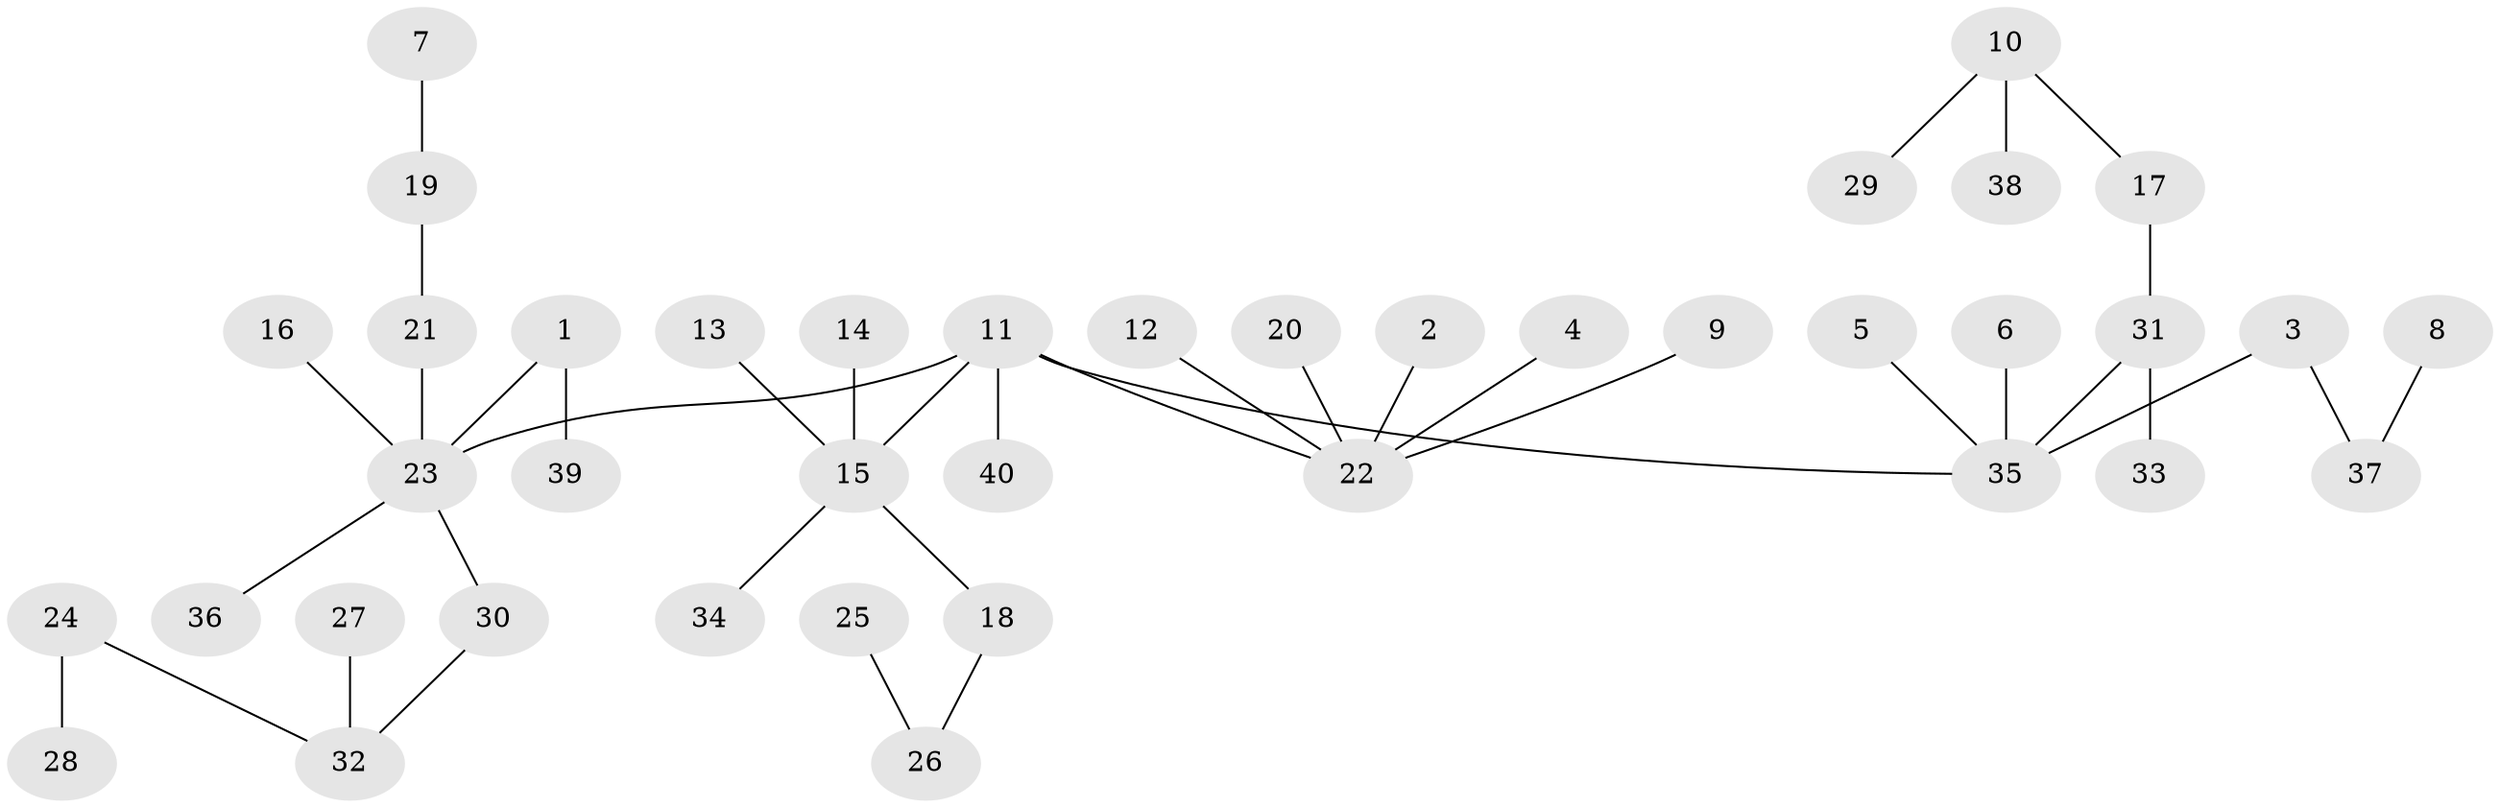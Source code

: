 // original degree distribution, {4: 0.07575757575757576, 9: 0.007575757575757576, 6: 0.015151515151515152, 5: 0.022727272727272728, 7: 0.007575757575757576, 2: 0.25757575757575757, 3: 0.11363636363636363, 1: 0.5}
// Generated by graph-tools (version 1.1) at 2025/37/03/04/25 23:37:20]
// undirected, 40 vertices, 39 edges
graph export_dot {
  node [color=gray90,style=filled];
  1;
  2;
  3;
  4;
  5;
  6;
  7;
  8;
  9;
  10;
  11;
  12;
  13;
  14;
  15;
  16;
  17;
  18;
  19;
  20;
  21;
  22;
  23;
  24;
  25;
  26;
  27;
  28;
  29;
  30;
  31;
  32;
  33;
  34;
  35;
  36;
  37;
  38;
  39;
  40;
  1 -- 23 [weight=1.0];
  1 -- 39 [weight=1.0];
  2 -- 22 [weight=1.0];
  3 -- 35 [weight=1.0];
  3 -- 37 [weight=1.0];
  4 -- 22 [weight=1.0];
  5 -- 35 [weight=1.0];
  6 -- 35 [weight=1.0];
  7 -- 19 [weight=1.0];
  8 -- 37 [weight=1.0];
  9 -- 22 [weight=1.0];
  10 -- 17 [weight=1.0];
  10 -- 29 [weight=1.0];
  10 -- 38 [weight=1.0];
  11 -- 15 [weight=1.0];
  11 -- 22 [weight=1.0];
  11 -- 23 [weight=1.0];
  11 -- 35 [weight=1.0];
  11 -- 40 [weight=1.0];
  12 -- 22 [weight=1.0];
  13 -- 15 [weight=1.0];
  14 -- 15 [weight=1.0];
  15 -- 18 [weight=1.0];
  15 -- 34 [weight=1.0];
  16 -- 23 [weight=1.0];
  17 -- 31 [weight=1.0];
  18 -- 26 [weight=1.0];
  19 -- 21 [weight=1.0];
  20 -- 22 [weight=1.0];
  21 -- 23 [weight=1.0];
  23 -- 30 [weight=1.0];
  23 -- 36 [weight=1.0];
  24 -- 28 [weight=1.0];
  24 -- 32 [weight=1.0];
  25 -- 26 [weight=1.0];
  27 -- 32 [weight=1.0];
  30 -- 32 [weight=1.0];
  31 -- 33 [weight=1.0];
  31 -- 35 [weight=1.0];
}
